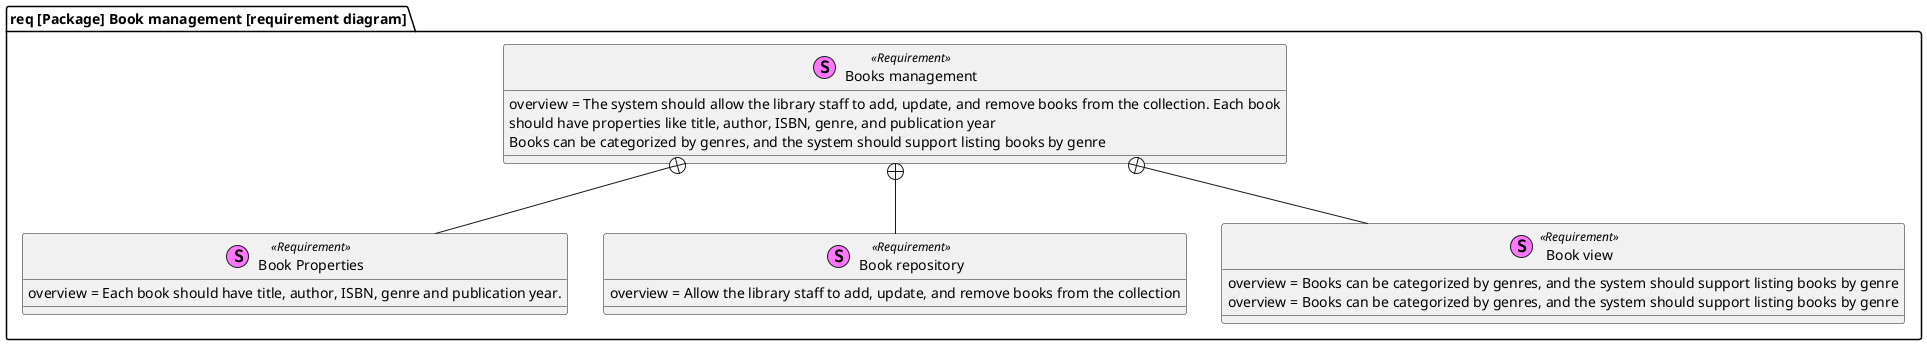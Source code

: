 @startuml
package "req [Package] Book management [requirement diagram]" {
    stereotype "Book Properties" as properties <<Requirement>> {
        overview = Each book should have title, author, ISBN, genre and publication year.
    }

    stereotype "Book repository" as repository <<Requirement>> {
        overview = Allow the library staff to add, update, and remove books from the collection
    }

    stereotype "Book view" as list_view <<Requirement>> {
        overview = Books can be categorized by genres, and the system should support listing books by genre
    }

    stereotype "Book view" as list_view <<Requirement>> {
        overview = Books can be categorized by genres, and the system should support listing books by genre
    }

    stereotype "Books management" as book_management <<Requirement>> {
        overview = The system should allow the library staff to add, update, and remove books from the collection. Each book
        should have properties like title, author, ISBN, genre, and publication year
        Books can be categorized by genres, and the system should support listing books by genre
    }
    book_management +-- list_view
    book_management +-- repository
    book_management +-- properties
}
@enduml


